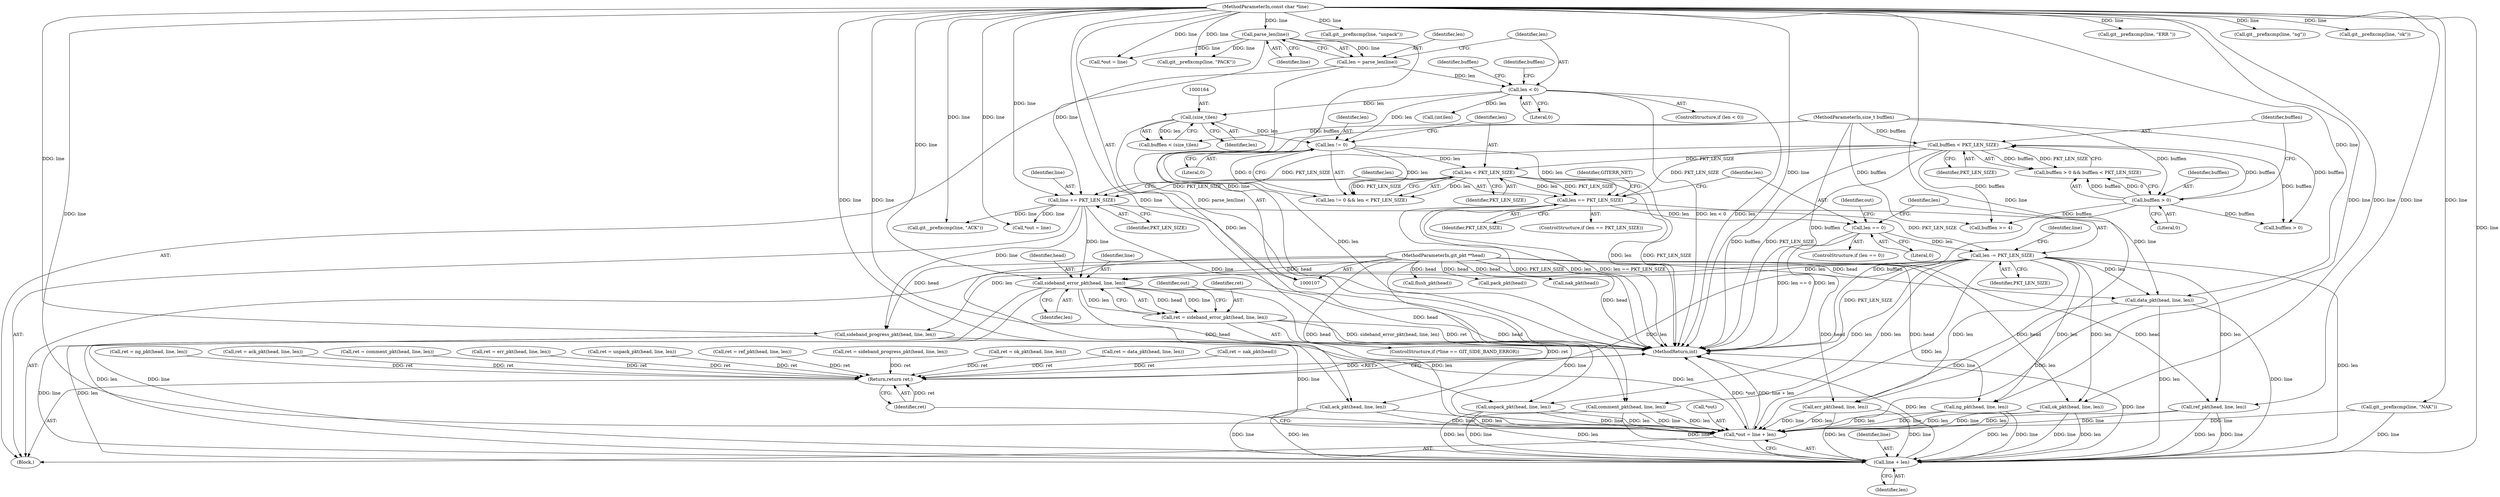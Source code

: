 digraph "0_libgit2_2fdef641fd0dd2828bd948234ae86de75221a11a@pointer" {
"1000237" [label="(Call,sideband_error_pkt(head, line, len))"];
"1000108" [label="(MethodParameterIn,git_pkt **head)"];
"1000178" [label="(Call,line += PKT_LEN_SIZE)"];
"1000120" [label="(Call,bufflen < PKT_LEN_SIZE)"];
"1000117" [label="(Call,bufflen > 0)"];
"1000111" [label="(MethodParameterIn,size_t bufflen)"];
"1000173" [label="(Call,len < PKT_LEN_SIZE)"];
"1000170" [label="(Call,len != 0)"];
"1000130" [label="(Call,len < 0)"];
"1000125" [label="(Call,len = parse_len(line))"];
"1000127" [label="(Call,parse_len(line))"];
"1000109" [label="(MethodParameterIn,const char *line)"];
"1000163" [label="(Call,(size_t)len)"];
"1000203" [label="(Call,len -= PKT_LEN_SIZE)"];
"1000182" [label="(Call,len == PKT_LEN_SIZE)"];
"1000192" [label="(Call,len == 0)"];
"1000235" [label="(Call,ret = sideband_error_pkt(head, line, len))"];
"1000336" [label="(Return,return ret;)"];
"1000330" [label="(Call,*out = line + len)"];
"1000333" [label="(Call,line + len)"];
"1000150" [label="(Call,pack_pkt(head))"];
"1000175" [label="(Identifier,PKT_LEN_SIZE)"];
"1000180" [label="(Identifier,PKT_LEN_SIZE)"];
"1000161" [label="(Call,bufflen < (size_t)len)"];
"1000295" [label="(Call,ok_pkt(head, line, len))"];
"1000305" [label="(Call,ret = ng_pkt(head, line, len))"];
"1000119" [label="(Literal,0)"];
"1000169" [label="(Call,len != 0 && len < PKT_LEN_SIZE)"];
"1000159" [label="(Identifier,bufflen)"];
"1000191" [label="(ControlStructure,if (len == 0))"];
"1000235" [label="(Call,ret = sideband_error_pkt(head, line, len))"];
"1000247" [label="(Call,ret = ack_pkt(head, line, len))"];
"1000183" [label="(Identifier,len)"];
"1000140" [label="(Call,git__prefixcmp(line, \"PACK\"))"];
"1000194" [label="(Literal,0)"];
"1000120" [label="(Call,bufflen < PKT_LEN_SIZE)"];
"1000213" [label="(Call,data_pkt(head, line, len))"];
"1000256" [label="(Call,git__prefixcmp(line, \"NAK\"))"];
"1000112" [label="(Block,)"];
"1000203" [label="(Call,len -= PKT_LEN_SIZE)"];
"1000281" [label="(Call,ret = comment_pkt(head, line, len))"];
"1000209" [label="(Identifier,line)"];
"1000269" [label="(Call,ret = err_pkt(head, line, len))"];
"1000196" [label="(Call,*out = line)"];
"1000187" [label="(Identifier,GITERR_NET)"];
"1000336" [label="(Return,return ret;)"];
"1000127" [label="(Call,parse_len(line))"];
"1000261" [label="(Call,nak_pkt(head))"];
"1000326" [label="(Call,ref_pkt(head, line, len))"];
"1000122" [label="(Identifier,PKT_LEN_SIZE)"];
"1000331" [label="(Call,*out)"];
"1000333" [label="(Call,line + len)"];
"1000181" [label="(ControlStructure,if (len == PKT_LEN_SIZE))"];
"1000334" [label="(Identifier,line)"];
"1000128" [label="(Identifier,line)"];
"1000136" [label="(Call,bufflen >= 4)"];
"1000121" [label="(Identifier,bufflen)"];
"1000131" [label="(Identifier,len)"];
"1000111" [label="(MethodParameterIn,size_t bufflen)"];
"1000317" [label="(Call,ret = unpack_pkt(head, line, len))"];
"1000165" [label="(Identifier,len)"];
"1000198" [label="(Identifier,out)"];
"1000239" [label="(Identifier,line)"];
"1000145" [label="(Call,*out = line)"];
"1000337" [label="(Identifier,ret)"];
"1000126" [label="(Identifier,len)"];
"1000332" [label="(Identifier,out)"];
"1000283" [label="(Call,comment_pkt(head, line, len))"];
"1000324" [label="(Call,ret = ref_pkt(head, line, len))"];
"1000314" [label="(Call,git__prefixcmp(line, \"unpack\"))"];
"1000172" [label="(Literal,0)"];
"1000109" [label="(MethodParameterIn,const char *line)"];
"1000236" [label="(Identifier,ret)"];
"1000230" [label="(ControlStructure,if (*line == GIT_SIDE_BAND_ERROR))"];
"1000116" [label="(Call,bufflen > 0 && bufflen < PKT_LEN_SIZE)"];
"1000307" [label="(Call,ng_pkt(head, line, len))"];
"1000244" [label="(Call,git__prefixcmp(line, \"ACK\"))"];
"1000130" [label="(Call,len < 0)"];
"1000271" [label="(Call,err_pkt(head, line, len))"];
"1000204" [label="(Identifier,len)"];
"1000125" [label="(Call,len = parse_len(line))"];
"1000335" [label="(Identifier,len)"];
"1000182" [label="(Call,len == PKT_LEN_SIZE)"];
"1000223" [label="(Call,ret = sideband_progress_pkt(head, line, len))"];
"1000173" [label="(Call,len < PKT_LEN_SIZE)"];
"1000192" [label="(Call,len == 0)"];
"1000238" [label="(Identifier,head)"];
"1000330" [label="(Call,*out = line + len)"];
"1000237" [label="(Call,sideband_error_pkt(head, line, len))"];
"1000158" [label="(Call,bufflen > 0)"];
"1000240" [label="(Identifier,len)"];
"1000293" [label="(Call,ret = ok_pkt(head, line, len))"];
"1000338" [label="(MethodReturn,int)"];
"1000201" [label="(Call,flush_pkt(head))"];
"1000211" [label="(Call,ret = data_pkt(head, line, len))"];
"1000132" [label="(Literal,0)"];
"1000117" [label="(Call,bufflen > 0)"];
"1000249" [label="(Call,ack_pkt(head, line, len))"];
"1000118" [label="(Identifier,bufflen)"];
"1000266" [label="(Call,git__prefixcmp(line, \"ERR \"))"];
"1000205" [label="(Identifier,PKT_LEN_SIZE)"];
"1000184" [label="(Identifier,PKT_LEN_SIZE)"];
"1000153" [label="(Call,(int)len)"];
"1000319" [label="(Call,unpack_pkt(head, line, len))"];
"1000174" [label="(Identifier,len)"];
"1000137" [label="(Identifier,bufflen)"];
"1000171" [label="(Identifier,len)"];
"1000193" [label="(Identifier,len)"];
"1000225" [label="(Call,sideband_progress_pkt(head, line, len))"];
"1000179" [label="(Identifier,line)"];
"1000302" [label="(Call,git__prefixcmp(line, \"ng\"))"];
"1000170" [label="(Call,len != 0)"];
"1000178" [label="(Call,line += PKT_LEN_SIZE)"];
"1000108" [label="(MethodParameterIn,git_pkt **head)"];
"1000129" [label="(ControlStructure,if (len < 0))"];
"1000290" [label="(Call,git__prefixcmp(line, \"ok\"))"];
"1000259" [label="(Call,ret = nak_pkt(head))"];
"1000163" [label="(Call,(size_t)len)"];
"1000237" -> "1000235"  [label="AST: "];
"1000237" -> "1000240"  [label="CFG: "];
"1000238" -> "1000237"  [label="AST: "];
"1000239" -> "1000237"  [label="AST: "];
"1000240" -> "1000237"  [label="AST: "];
"1000235" -> "1000237"  [label="CFG: "];
"1000237" -> "1000338"  [label="DDG: head"];
"1000237" -> "1000235"  [label="DDG: head"];
"1000237" -> "1000235"  [label="DDG: line"];
"1000237" -> "1000235"  [label="DDG: len"];
"1000108" -> "1000237"  [label="DDG: head"];
"1000178" -> "1000237"  [label="DDG: line"];
"1000109" -> "1000237"  [label="DDG: line"];
"1000203" -> "1000237"  [label="DDG: len"];
"1000237" -> "1000330"  [label="DDG: line"];
"1000237" -> "1000330"  [label="DDG: len"];
"1000237" -> "1000333"  [label="DDG: line"];
"1000237" -> "1000333"  [label="DDG: len"];
"1000108" -> "1000107"  [label="AST: "];
"1000108" -> "1000338"  [label="DDG: head"];
"1000108" -> "1000150"  [label="DDG: head"];
"1000108" -> "1000201"  [label="DDG: head"];
"1000108" -> "1000213"  [label="DDG: head"];
"1000108" -> "1000225"  [label="DDG: head"];
"1000108" -> "1000249"  [label="DDG: head"];
"1000108" -> "1000261"  [label="DDG: head"];
"1000108" -> "1000271"  [label="DDG: head"];
"1000108" -> "1000283"  [label="DDG: head"];
"1000108" -> "1000295"  [label="DDG: head"];
"1000108" -> "1000307"  [label="DDG: head"];
"1000108" -> "1000319"  [label="DDG: head"];
"1000108" -> "1000326"  [label="DDG: head"];
"1000178" -> "1000112"  [label="AST: "];
"1000178" -> "1000180"  [label="CFG: "];
"1000179" -> "1000178"  [label="AST: "];
"1000180" -> "1000178"  [label="AST: "];
"1000183" -> "1000178"  [label="CFG: "];
"1000178" -> "1000338"  [label="DDG: line"];
"1000120" -> "1000178"  [label="DDG: PKT_LEN_SIZE"];
"1000173" -> "1000178"  [label="DDG: PKT_LEN_SIZE"];
"1000127" -> "1000178"  [label="DDG: line"];
"1000109" -> "1000178"  [label="DDG: line"];
"1000178" -> "1000196"  [label="DDG: line"];
"1000178" -> "1000213"  [label="DDG: line"];
"1000178" -> "1000225"  [label="DDG: line"];
"1000178" -> "1000244"  [label="DDG: line"];
"1000120" -> "1000116"  [label="AST: "];
"1000120" -> "1000122"  [label="CFG: "];
"1000121" -> "1000120"  [label="AST: "];
"1000122" -> "1000120"  [label="AST: "];
"1000116" -> "1000120"  [label="CFG: "];
"1000120" -> "1000338"  [label="DDG: bufflen"];
"1000120" -> "1000338"  [label="DDG: PKT_LEN_SIZE"];
"1000120" -> "1000116"  [label="DDG: bufflen"];
"1000120" -> "1000116"  [label="DDG: PKT_LEN_SIZE"];
"1000117" -> "1000120"  [label="DDG: bufflen"];
"1000111" -> "1000120"  [label="DDG: bufflen"];
"1000120" -> "1000136"  [label="DDG: bufflen"];
"1000120" -> "1000158"  [label="DDG: bufflen"];
"1000120" -> "1000173"  [label="DDG: PKT_LEN_SIZE"];
"1000120" -> "1000182"  [label="DDG: PKT_LEN_SIZE"];
"1000117" -> "1000116"  [label="AST: "];
"1000117" -> "1000119"  [label="CFG: "];
"1000118" -> "1000117"  [label="AST: "];
"1000119" -> "1000117"  [label="AST: "];
"1000121" -> "1000117"  [label="CFG: "];
"1000116" -> "1000117"  [label="CFG: "];
"1000117" -> "1000338"  [label="DDG: bufflen"];
"1000117" -> "1000116"  [label="DDG: bufflen"];
"1000117" -> "1000116"  [label="DDG: 0"];
"1000111" -> "1000117"  [label="DDG: bufflen"];
"1000117" -> "1000136"  [label="DDG: bufflen"];
"1000117" -> "1000158"  [label="DDG: bufflen"];
"1000111" -> "1000107"  [label="AST: "];
"1000111" -> "1000338"  [label="DDG: bufflen"];
"1000111" -> "1000136"  [label="DDG: bufflen"];
"1000111" -> "1000158"  [label="DDG: bufflen"];
"1000111" -> "1000161"  [label="DDG: bufflen"];
"1000173" -> "1000169"  [label="AST: "];
"1000173" -> "1000175"  [label="CFG: "];
"1000174" -> "1000173"  [label="AST: "];
"1000175" -> "1000173"  [label="AST: "];
"1000169" -> "1000173"  [label="CFG: "];
"1000173" -> "1000338"  [label="DDG: len"];
"1000173" -> "1000338"  [label="DDG: PKT_LEN_SIZE"];
"1000173" -> "1000169"  [label="DDG: len"];
"1000173" -> "1000169"  [label="DDG: PKT_LEN_SIZE"];
"1000170" -> "1000173"  [label="DDG: len"];
"1000173" -> "1000182"  [label="DDG: len"];
"1000173" -> "1000182"  [label="DDG: PKT_LEN_SIZE"];
"1000170" -> "1000169"  [label="AST: "];
"1000170" -> "1000172"  [label="CFG: "];
"1000171" -> "1000170"  [label="AST: "];
"1000172" -> "1000170"  [label="AST: "];
"1000174" -> "1000170"  [label="CFG: "];
"1000169" -> "1000170"  [label="CFG: "];
"1000170" -> "1000338"  [label="DDG: len"];
"1000170" -> "1000169"  [label="DDG: len"];
"1000170" -> "1000169"  [label="DDG: 0"];
"1000130" -> "1000170"  [label="DDG: len"];
"1000163" -> "1000170"  [label="DDG: len"];
"1000170" -> "1000182"  [label="DDG: len"];
"1000130" -> "1000129"  [label="AST: "];
"1000130" -> "1000132"  [label="CFG: "];
"1000131" -> "1000130"  [label="AST: "];
"1000132" -> "1000130"  [label="AST: "];
"1000137" -> "1000130"  [label="CFG: "];
"1000159" -> "1000130"  [label="CFG: "];
"1000130" -> "1000338"  [label="DDG: len < 0"];
"1000130" -> "1000338"  [label="DDG: len"];
"1000125" -> "1000130"  [label="DDG: len"];
"1000130" -> "1000153"  [label="DDG: len"];
"1000130" -> "1000163"  [label="DDG: len"];
"1000125" -> "1000112"  [label="AST: "];
"1000125" -> "1000127"  [label="CFG: "];
"1000126" -> "1000125"  [label="AST: "];
"1000127" -> "1000125"  [label="AST: "];
"1000131" -> "1000125"  [label="CFG: "];
"1000125" -> "1000338"  [label="DDG: parse_len(line)"];
"1000127" -> "1000125"  [label="DDG: line"];
"1000127" -> "1000128"  [label="CFG: "];
"1000128" -> "1000127"  [label="AST: "];
"1000127" -> "1000338"  [label="DDG: line"];
"1000109" -> "1000127"  [label="DDG: line"];
"1000127" -> "1000140"  [label="DDG: line"];
"1000127" -> "1000145"  [label="DDG: line"];
"1000109" -> "1000107"  [label="AST: "];
"1000109" -> "1000338"  [label="DDG: line"];
"1000109" -> "1000140"  [label="DDG: line"];
"1000109" -> "1000145"  [label="DDG: line"];
"1000109" -> "1000196"  [label="DDG: line"];
"1000109" -> "1000213"  [label="DDG: line"];
"1000109" -> "1000225"  [label="DDG: line"];
"1000109" -> "1000244"  [label="DDG: line"];
"1000109" -> "1000249"  [label="DDG: line"];
"1000109" -> "1000256"  [label="DDG: line"];
"1000109" -> "1000266"  [label="DDG: line"];
"1000109" -> "1000271"  [label="DDG: line"];
"1000109" -> "1000283"  [label="DDG: line"];
"1000109" -> "1000290"  [label="DDG: line"];
"1000109" -> "1000295"  [label="DDG: line"];
"1000109" -> "1000302"  [label="DDG: line"];
"1000109" -> "1000307"  [label="DDG: line"];
"1000109" -> "1000314"  [label="DDG: line"];
"1000109" -> "1000319"  [label="DDG: line"];
"1000109" -> "1000326"  [label="DDG: line"];
"1000109" -> "1000330"  [label="DDG: line"];
"1000109" -> "1000333"  [label="DDG: line"];
"1000163" -> "1000161"  [label="AST: "];
"1000163" -> "1000165"  [label="CFG: "];
"1000164" -> "1000163"  [label="AST: "];
"1000165" -> "1000163"  [label="AST: "];
"1000161" -> "1000163"  [label="CFG: "];
"1000163" -> "1000338"  [label="DDG: len"];
"1000163" -> "1000161"  [label="DDG: len"];
"1000203" -> "1000112"  [label="AST: "];
"1000203" -> "1000205"  [label="CFG: "];
"1000204" -> "1000203"  [label="AST: "];
"1000205" -> "1000203"  [label="AST: "];
"1000209" -> "1000203"  [label="CFG: "];
"1000203" -> "1000338"  [label="DDG: PKT_LEN_SIZE"];
"1000182" -> "1000203"  [label="DDG: PKT_LEN_SIZE"];
"1000192" -> "1000203"  [label="DDG: len"];
"1000203" -> "1000213"  [label="DDG: len"];
"1000203" -> "1000225"  [label="DDG: len"];
"1000203" -> "1000249"  [label="DDG: len"];
"1000203" -> "1000271"  [label="DDG: len"];
"1000203" -> "1000283"  [label="DDG: len"];
"1000203" -> "1000295"  [label="DDG: len"];
"1000203" -> "1000307"  [label="DDG: len"];
"1000203" -> "1000319"  [label="DDG: len"];
"1000203" -> "1000326"  [label="DDG: len"];
"1000203" -> "1000330"  [label="DDG: len"];
"1000203" -> "1000333"  [label="DDG: len"];
"1000182" -> "1000181"  [label="AST: "];
"1000182" -> "1000184"  [label="CFG: "];
"1000183" -> "1000182"  [label="AST: "];
"1000184" -> "1000182"  [label="AST: "];
"1000187" -> "1000182"  [label="CFG: "];
"1000193" -> "1000182"  [label="CFG: "];
"1000182" -> "1000338"  [label="DDG: len == PKT_LEN_SIZE"];
"1000182" -> "1000338"  [label="DDG: PKT_LEN_SIZE"];
"1000182" -> "1000338"  [label="DDG: len"];
"1000182" -> "1000192"  [label="DDG: len"];
"1000192" -> "1000191"  [label="AST: "];
"1000192" -> "1000194"  [label="CFG: "];
"1000193" -> "1000192"  [label="AST: "];
"1000194" -> "1000192"  [label="AST: "];
"1000198" -> "1000192"  [label="CFG: "];
"1000204" -> "1000192"  [label="CFG: "];
"1000192" -> "1000338"  [label="DDG: len"];
"1000192" -> "1000338"  [label="DDG: len == 0"];
"1000235" -> "1000230"  [label="AST: "];
"1000236" -> "1000235"  [label="AST: "];
"1000332" -> "1000235"  [label="CFG: "];
"1000235" -> "1000338"  [label="DDG: sideband_error_pkt(head, line, len)"];
"1000235" -> "1000338"  [label="DDG: ret"];
"1000235" -> "1000336"  [label="DDG: ret"];
"1000336" -> "1000112"  [label="AST: "];
"1000336" -> "1000337"  [label="CFG: "];
"1000337" -> "1000336"  [label="AST: "];
"1000338" -> "1000336"  [label="CFG: "];
"1000336" -> "1000338"  [label="DDG: <RET>"];
"1000337" -> "1000336"  [label="DDG: ret"];
"1000247" -> "1000336"  [label="DDG: ret"];
"1000259" -> "1000336"  [label="DDG: ret"];
"1000281" -> "1000336"  [label="DDG: ret"];
"1000317" -> "1000336"  [label="DDG: ret"];
"1000305" -> "1000336"  [label="DDG: ret"];
"1000211" -> "1000336"  [label="DDG: ret"];
"1000324" -> "1000336"  [label="DDG: ret"];
"1000269" -> "1000336"  [label="DDG: ret"];
"1000223" -> "1000336"  [label="DDG: ret"];
"1000293" -> "1000336"  [label="DDG: ret"];
"1000330" -> "1000112"  [label="AST: "];
"1000330" -> "1000333"  [label="CFG: "];
"1000331" -> "1000330"  [label="AST: "];
"1000333" -> "1000330"  [label="AST: "];
"1000337" -> "1000330"  [label="CFG: "];
"1000330" -> "1000338"  [label="DDG: *out"];
"1000330" -> "1000338"  [label="DDG: line + len"];
"1000307" -> "1000330"  [label="DDG: line"];
"1000307" -> "1000330"  [label="DDG: len"];
"1000283" -> "1000330"  [label="DDG: line"];
"1000283" -> "1000330"  [label="DDG: len"];
"1000326" -> "1000330"  [label="DDG: line"];
"1000326" -> "1000330"  [label="DDG: len"];
"1000295" -> "1000330"  [label="DDG: line"];
"1000295" -> "1000330"  [label="DDG: len"];
"1000271" -> "1000330"  [label="DDG: line"];
"1000271" -> "1000330"  [label="DDG: len"];
"1000319" -> "1000330"  [label="DDG: line"];
"1000319" -> "1000330"  [label="DDG: len"];
"1000249" -> "1000330"  [label="DDG: line"];
"1000249" -> "1000330"  [label="DDG: len"];
"1000225" -> "1000330"  [label="DDG: line"];
"1000225" -> "1000330"  [label="DDG: len"];
"1000213" -> "1000330"  [label="DDG: line"];
"1000213" -> "1000330"  [label="DDG: len"];
"1000256" -> "1000330"  [label="DDG: line"];
"1000333" -> "1000335"  [label="CFG: "];
"1000334" -> "1000333"  [label="AST: "];
"1000335" -> "1000333"  [label="AST: "];
"1000333" -> "1000338"  [label="DDG: line"];
"1000333" -> "1000338"  [label="DDG: len"];
"1000307" -> "1000333"  [label="DDG: line"];
"1000307" -> "1000333"  [label="DDG: len"];
"1000283" -> "1000333"  [label="DDG: line"];
"1000283" -> "1000333"  [label="DDG: len"];
"1000326" -> "1000333"  [label="DDG: line"];
"1000326" -> "1000333"  [label="DDG: len"];
"1000295" -> "1000333"  [label="DDG: line"];
"1000295" -> "1000333"  [label="DDG: len"];
"1000271" -> "1000333"  [label="DDG: line"];
"1000271" -> "1000333"  [label="DDG: len"];
"1000319" -> "1000333"  [label="DDG: line"];
"1000319" -> "1000333"  [label="DDG: len"];
"1000249" -> "1000333"  [label="DDG: line"];
"1000249" -> "1000333"  [label="DDG: len"];
"1000225" -> "1000333"  [label="DDG: line"];
"1000225" -> "1000333"  [label="DDG: len"];
"1000213" -> "1000333"  [label="DDG: line"];
"1000213" -> "1000333"  [label="DDG: len"];
"1000256" -> "1000333"  [label="DDG: line"];
}
